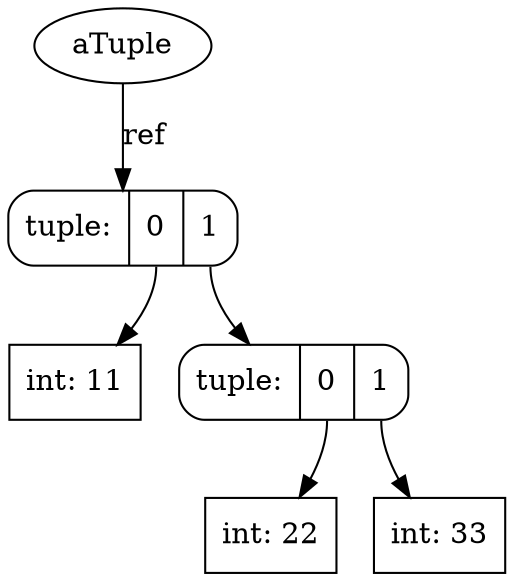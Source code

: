 digraph G {
    overlap=false;

    name3317728 [label="aTuple", shape="ellipse"];
    tuple3635560 [label="tuple: | <0> 0|<1> 1", shape="Mrecord"];
    int8402192 [label="int: 11", shape="box"];
    tuple3325784 [label="tuple: | <0> 0|<1> 1", shape="Mrecord"];
    int8402060 [label="int: 22", shape="box"];
    int8401928 [label="int: 33", shape="box"];

    tuple3635560:0 -> int8402192 [label=""];
    tuple3635560:1 -> tuple3325784 [label=""];
    tuple3325784:0 -> int8402060 [label=""];
    tuple3325784:1 -> int8401928 [label=""];
    name3317728 -> tuple3635560 [label="ref"];

}
